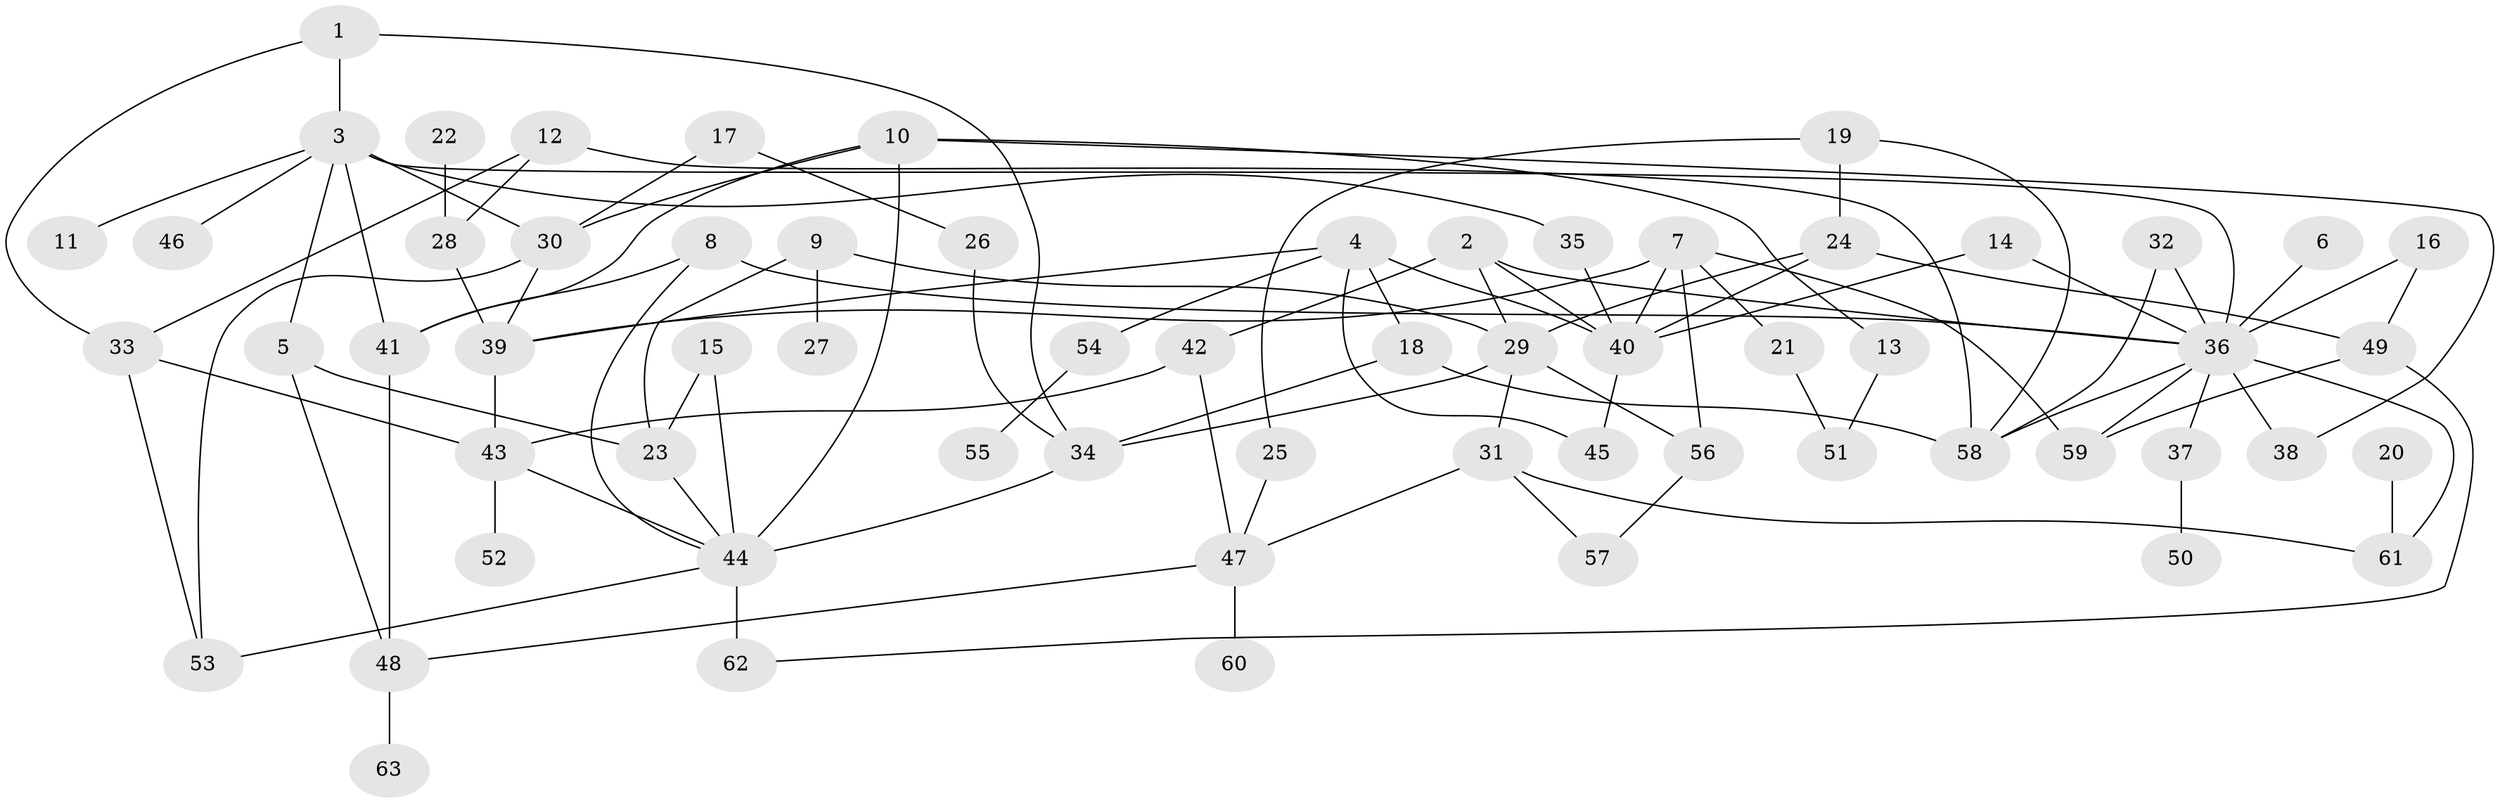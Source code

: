 // original degree distribution, {10: 0.007936507936507936, 5: 0.05555555555555555, 3: 0.2857142857142857, 4: 0.1111111111111111, 6: 0.031746031746031744, 2: 0.30952380952380953, 1: 0.1984126984126984}
// Generated by graph-tools (version 1.1) at 2025/49/03/09/25 03:49:27]
// undirected, 63 vertices, 101 edges
graph export_dot {
graph [start="1"]
  node [color=gray90,style=filled];
  1;
  2;
  3;
  4;
  5;
  6;
  7;
  8;
  9;
  10;
  11;
  12;
  13;
  14;
  15;
  16;
  17;
  18;
  19;
  20;
  21;
  22;
  23;
  24;
  25;
  26;
  27;
  28;
  29;
  30;
  31;
  32;
  33;
  34;
  35;
  36;
  37;
  38;
  39;
  40;
  41;
  42;
  43;
  44;
  45;
  46;
  47;
  48;
  49;
  50;
  51;
  52;
  53;
  54;
  55;
  56;
  57;
  58;
  59;
  60;
  61;
  62;
  63;
  1 -- 3 [weight=1.0];
  1 -- 33 [weight=1.0];
  1 -- 34 [weight=1.0];
  2 -- 29 [weight=1.0];
  2 -- 36 [weight=1.0];
  2 -- 40 [weight=1.0];
  2 -- 42 [weight=1.0];
  3 -- 5 [weight=1.0];
  3 -- 11 [weight=1.0];
  3 -- 30 [weight=1.0];
  3 -- 35 [weight=1.0];
  3 -- 36 [weight=1.0];
  3 -- 41 [weight=1.0];
  3 -- 46 [weight=1.0];
  4 -- 18 [weight=1.0];
  4 -- 39 [weight=1.0];
  4 -- 40 [weight=1.0];
  4 -- 45 [weight=1.0];
  4 -- 54 [weight=1.0];
  5 -- 23 [weight=1.0];
  5 -- 48 [weight=1.0];
  6 -- 36 [weight=1.0];
  7 -- 21 [weight=1.0];
  7 -- 39 [weight=1.0];
  7 -- 40 [weight=1.0];
  7 -- 56 [weight=1.0];
  7 -- 59 [weight=1.0];
  8 -- 36 [weight=1.0];
  8 -- 41 [weight=1.0];
  8 -- 44 [weight=1.0];
  9 -- 23 [weight=1.0];
  9 -- 27 [weight=1.0];
  9 -- 29 [weight=1.0];
  10 -- 13 [weight=1.0];
  10 -- 30 [weight=1.0];
  10 -- 38 [weight=1.0];
  10 -- 41 [weight=1.0];
  10 -- 44 [weight=1.0];
  12 -- 28 [weight=1.0];
  12 -- 33 [weight=1.0];
  12 -- 58 [weight=1.0];
  13 -- 51 [weight=1.0];
  14 -- 36 [weight=1.0];
  14 -- 40 [weight=1.0];
  15 -- 23 [weight=1.0];
  15 -- 44 [weight=1.0];
  16 -- 36 [weight=1.0];
  16 -- 49 [weight=1.0];
  17 -- 26 [weight=1.0];
  17 -- 30 [weight=1.0];
  18 -- 34 [weight=1.0];
  18 -- 58 [weight=1.0];
  19 -- 24 [weight=1.0];
  19 -- 25 [weight=1.0];
  19 -- 58 [weight=1.0];
  20 -- 61 [weight=1.0];
  21 -- 51 [weight=1.0];
  22 -- 28 [weight=1.0];
  23 -- 44 [weight=1.0];
  24 -- 29 [weight=1.0];
  24 -- 40 [weight=1.0];
  24 -- 49 [weight=1.0];
  25 -- 47 [weight=1.0];
  26 -- 34 [weight=1.0];
  28 -- 39 [weight=1.0];
  29 -- 31 [weight=1.0];
  29 -- 34 [weight=1.0];
  29 -- 56 [weight=1.0];
  30 -- 39 [weight=1.0];
  30 -- 53 [weight=1.0];
  31 -- 47 [weight=1.0];
  31 -- 57 [weight=1.0];
  31 -- 61 [weight=1.0];
  32 -- 36 [weight=1.0];
  32 -- 58 [weight=1.0];
  33 -- 43 [weight=1.0];
  33 -- 53 [weight=1.0];
  34 -- 44 [weight=2.0];
  35 -- 40 [weight=1.0];
  36 -- 37 [weight=1.0];
  36 -- 38 [weight=1.0];
  36 -- 58 [weight=1.0];
  36 -- 59 [weight=1.0];
  36 -- 61 [weight=1.0];
  37 -- 50 [weight=1.0];
  39 -- 43 [weight=1.0];
  40 -- 45 [weight=1.0];
  41 -- 48 [weight=1.0];
  42 -- 43 [weight=1.0];
  42 -- 47 [weight=1.0];
  43 -- 44 [weight=1.0];
  43 -- 52 [weight=1.0];
  44 -- 53 [weight=1.0];
  44 -- 62 [weight=2.0];
  47 -- 48 [weight=1.0];
  47 -- 60 [weight=1.0];
  48 -- 63 [weight=1.0];
  49 -- 59 [weight=1.0];
  49 -- 62 [weight=1.0];
  54 -- 55 [weight=1.0];
  56 -- 57 [weight=1.0];
}

